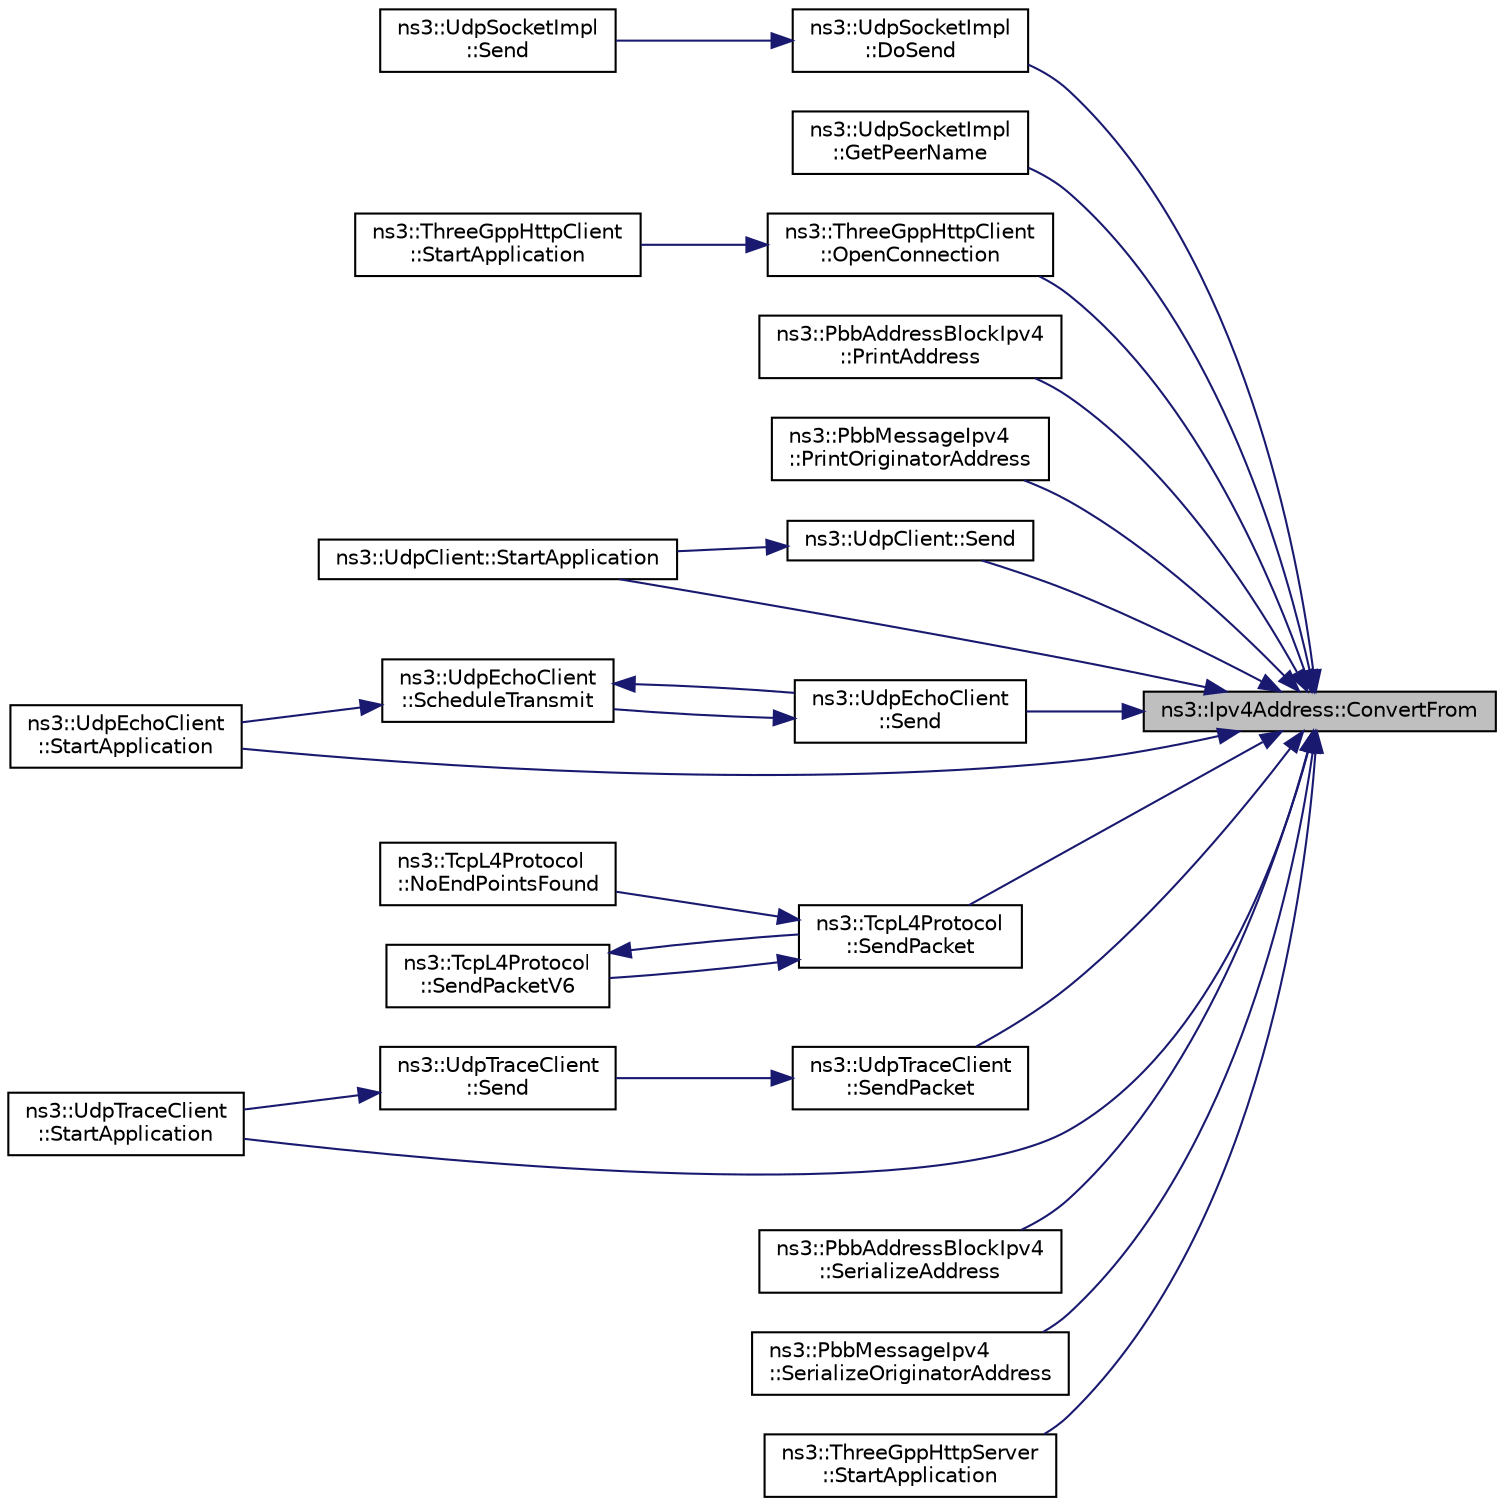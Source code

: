 digraph "ns3::Ipv4Address::ConvertFrom"
{
 // LATEX_PDF_SIZE
  edge [fontname="Helvetica",fontsize="10",labelfontname="Helvetica",labelfontsize="10"];
  node [fontname="Helvetica",fontsize="10",shape=record];
  rankdir="RL";
  Node1 [label="ns3::Ipv4Address::ConvertFrom",height=0.2,width=0.4,color="black", fillcolor="grey75", style="filled", fontcolor="black",tooltip=" "];
  Node1 -> Node2 [dir="back",color="midnightblue",fontsize="10",style="solid",fontname="Helvetica"];
  Node2 [label="ns3::UdpSocketImpl\l::DoSend",height=0.2,width=0.4,color="black", fillcolor="white", style="filled",URL="$classns3_1_1_udp_socket_impl.html#aeb7a2f7998edd56c9079ac6a3518cd89",tooltip="Send a packet."];
  Node2 -> Node3 [dir="back",color="midnightblue",fontsize="10",style="solid",fontname="Helvetica"];
  Node3 [label="ns3::UdpSocketImpl\l::Send",height=0.2,width=0.4,color="black", fillcolor="white", style="filled",URL="$classns3_1_1_udp_socket_impl.html#ac8e23c2e48d59b943ad5beda3c9b9cce",tooltip="Send data (or dummy data) to the remote host."];
  Node1 -> Node4 [dir="back",color="midnightblue",fontsize="10",style="solid",fontname="Helvetica"];
  Node4 [label="ns3::UdpSocketImpl\l::GetPeerName",height=0.2,width=0.4,color="black", fillcolor="white", style="filled",URL="$classns3_1_1_udp_socket_impl.html#a67a580d4581960182e329d1eaf19bb4e",tooltip="Get the peer address of a connected socket."];
  Node1 -> Node5 [dir="back",color="midnightblue",fontsize="10",style="solid",fontname="Helvetica"];
  Node5 [label="ns3::ThreeGppHttpClient\l::OpenConnection",height=0.2,width=0.4,color="black", fillcolor="white", style="filled",URL="$classns3_1_1_three_gpp_http_client.html#af7baacf9ee03e8e47a1694bff146031f",tooltip="Initialize m_socket to connect to the destination web server at m_remoteServerAddress and m_remoteSer..."];
  Node5 -> Node6 [dir="back",color="midnightblue",fontsize="10",style="solid",fontname="Helvetica"];
  Node6 [label="ns3::ThreeGppHttpClient\l::StartApplication",height=0.2,width=0.4,color="black", fillcolor="white", style="filled",URL="$classns3_1_1_three_gpp_http_client.html#a0fcfc1bf98f9570603572288324f2f89",tooltip="Application specific startup code."];
  Node1 -> Node7 [dir="back",color="midnightblue",fontsize="10",style="solid",fontname="Helvetica"];
  Node7 [label="ns3::PbbAddressBlockIpv4\l::PrintAddress",height=0.2,width=0.4,color="black", fillcolor="white", style="filled",URL="$classns3_1_1_pbb_address_block_ipv4.html#abda417b61557a5fbb9c6e465ee90161f",tooltip="Print one or more addresses."];
  Node1 -> Node8 [dir="back",color="midnightblue",fontsize="10",style="solid",fontname="Helvetica"];
  Node8 [label="ns3::PbbMessageIpv4\l::PrintOriginatorAddress",height=0.2,width=0.4,color="black", fillcolor="white", style="filled",URL="$classns3_1_1_pbb_message_ipv4.html#ad834792e8ac678ddc13aaea71f4079d2",tooltip="Print the originator address."];
  Node1 -> Node9 [dir="back",color="midnightblue",fontsize="10",style="solid",fontname="Helvetica"];
  Node9 [label="ns3::UdpClient::Send",height=0.2,width=0.4,color="black", fillcolor="white", style="filled",URL="$classns3_1_1_udp_client.html#a1f30c47c9851f26913dbff4560979868",tooltip="Send a packet."];
  Node9 -> Node10 [dir="back",color="midnightblue",fontsize="10",style="solid",fontname="Helvetica"];
  Node10 [label="ns3::UdpClient::StartApplication",height=0.2,width=0.4,color="black", fillcolor="white", style="filled",URL="$classns3_1_1_udp_client.html#a18c3a451f2c18d2edc6a634a913f1474",tooltip="Application specific startup code."];
  Node1 -> Node11 [dir="back",color="midnightblue",fontsize="10",style="solid",fontname="Helvetica"];
  Node11 [label="ns3::UdpEchoClient\l::Send",height=0.2,width=0.4,color="black", fillcolor="white", style="filled",URL="$classns3_1_1_udp_echo_client.html#acdbfd43efe67c30d2eb0b92a8dcbcdde",tooltip="Send a packet."];
  Node11 -> Node12 [dir="back",color="midnightblue",fontsize="10",style="solid",fontname="Helvetica"];
  Node12 [label="ns3::UdpEchoClient\l::ScheduleTransmit",height=0.2,width=0.4,color="black", fillcolor="white", style="filled",URL="$classns3_1_1_udp_echo_client.html#aa80d42ed9fca35af021a8063686744b4",tooltip="Schedule the next packet transmission."];
  Node12 -> Node11 [dir="back",color="midnightblue",fontsize="10",style="solid",fontname="Helvetica"];
  Node12 -> Node13 [dir="back",color="midnightblue",fontsize="10",style="solid",fontname="Helvetica"];
  Node13 [label="ns3::UdpEchoClient\l::StartApplication",height=0.2,width=0.4,color="black", fillcolor="white", style="filled",URL="$classns3_1_1_udp_echo_client.html#a48fffea76bbceda5b0bec9c3007411fc",tooltip="Application specific startup code."];
  Node1 -> Node14 [dir="back",color="midnightblue",fontsize="10",style="solid",fontname="Helvetica"];
  Node14 [label="ns3::TcpL4Protocol\l::SendPacket",height=0.2,width=0.4,color="black", fillcolor="white", style="filled",URL="$classns3_1_1_tcp_l4_protocol.html#ac9564d7d7d6a765a74fe88499fa025e1",tooltip="Send a packet via TCP (IP-agnostic)"];
  Node14 -> Node15 [dir="back",color="midnightblue",fontsize="10",style="solid",fontname="Helvetica"];
  Node15 [label="ns3::TcpL4Protocol\l::NoEndPointsFound",height=0.2,width=0.4,color="black", fillcolor="white", style="filled",URL="$classns3_1_1_tcp_l4_protocol.html#a16c65189190c60da860bc60681c01324",tooltip="Check if RST packet should be sent, and in case, send it."];
  Node14 -> Node16 [dir="back",color="midnightblue",fontsize="10",style="solid",fontname="Helvetica"];
  Node16 [label="ns3::TcpL4Protocol\l::SendPacketV6",height=0.2,width=0.4,color="black", fillcolor="white", style="filled",URL="$classns3_1_1_tcp_l4_protocol.html#a558a2802d0a80aedd31aab609cacb3f1",tooltip="Send a packet via TCP (IPv6)"];
  Node16 -> Node14 [dir="back",color="midnightblue",fontsize="10",style="solid",fontname="Helvetica"];
  Node1 -> Node17 [dir="back",color="midnightblue",fontsize="10",style="solid",fontname="Helvetica"];
  Node17 [label="ns3::UdpTraceClient\l::SendPacket",height=0.2,width=0.4,color="black", fillcolor="white", style="filled",URL="$structns3_1_1_udp_trace_client.html#a7dfbf9354c464bfe8fe303f520c0b83c",tooltip="Send a packet of a given size."];
  Node17 -> Node18 [dir="back",color="midnightblue",fontsize="10",style="solid",fontname="Helvetica"];
  Node18 [label="ns3::UdpTraceClient\l::Send",height=0.2,width=0.4,color="black", fillcolor="white", style="filled",URL="$structns3_1_1_udp_trace_client.html#a050aa4d5fea933c1093099846259f6ce",tooltip="Send a packet."];
  Node18 -> Node19 [dir="back",color="midnightblue",fontsize="10",style="solid",fontname="Helvetica"];
  Node19 [label="ns3::UdpTraceClient\l::StartApplication",height=0.2,width=0.4,color="black", fillcolor="white", style="filled",URL="$structns3_1_1_udp_trace_client.html#a7d28a5a8886372fc6b10d5fe9deca035",tooltip="Application specific startup code."];
  Node1 -> Node20 [dir="back",color="midnightblue",fontsize="10",style="solid",fontname="Helvetica"];
  Node20 [label="ns3::PbbAddressBlockIpv4\l::SerializeAddress",height=0.2,width=0.4,color="black", fillcolor="white", style="filled",URL="$classns3_1_1_pbb_address_block_ipv4.html#aa87a95138376b8c85ebacf5e0420b013",tooltip="Serialize one or more addresses."];
  Node1 -> Node21 [dir="back",color="midnightblue",fontsize="10",style="solid",fontname="Helvetica"];
  Node21 [label="ns3::PbbMessageIpv4\l::SerializeOriginatorAddress",height=0.2,width=0.4,color="black", fillcolor="white", style="filled",URL="$classns3_1_1_pbb_message_ipv4.html#a65749d5304e73082b5d0fe16879067b5",tooltip="Serialize the originator address."];
  Node1 -> Node22 [dir="back",color="midnightblue",fontsize="10",style="solid",fontname="Helvetica"];
  Node22 [label="ns3::ThreeGppHttpServer\l::StartApplication",height=0.2,width=0.4,color="black", fillcolor="white", style="filled",URL="$classns3_1_1_three_gpp_http_server.html#a544fd4b36563a365fbd7013dc88c3bf0",tooltip="Application specific startup code."];
  Node1 -> Node10 [dir="back",color="midnightblue",fontsize="10",style="solid",fontname="Helvetica"];
  Node1 -> Node13 [dir="back",color="midnightblue",fontsize="10",style="solid",fontname="Helvetica"];
  Node1 -> Node19 [dir="back",color="midnightblue",fontsize="10",style="solid",fontname="Helvetica"];
}
